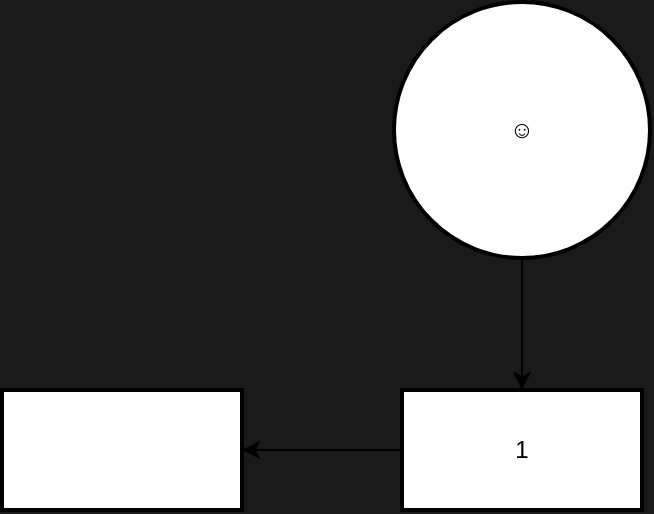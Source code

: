 <mxfile version="13.7.9" type="device" pages="2"><diagram id="tHDt5vbdV259Wo6H76db" name="Page-1"><mxGraphModel dx="2984" dy="1776" grid="1" gridSize="16" guides="1" tooltips="1" connect="1" arrows="1" fold="1" page="0" pageScale="1" pageWidth="827" pageHeight="1169" background="#1A1A1A" math="0" shadow="0"><root><mxCell id="0"/><mxCell id="1" parent="0"/><mxCell id="HOvWKpsVSEo9oxDeDYp_-6" value="" style="edgeStyle=orthogonalEdgeStyle;rounded=0;orthogonalLoop=1;jettySize=auto;html=1;comic=0;snapToPoint=1;" edge="1" parent="1" source="HOvWKpsVSEo9oxDeDYp_-1" target="HOvWKpsVSEo9oxDeDYp_-5"><mxGeometry relative="1" as="geometry"/></mxCell><mxCell id="HOvWKpsVSEo9oxDeDYp_-1" value="☺" style="strokeWidth=2;html=1;shape=mxgraph.flowchart.start_2;whiteSpace=wrap;comic=0;snapToPoint=1;" vertex="1" parent="1"><mxGeometry x="-1024" y="-640" width="128" height="128" as="geometry"/></mxCell><mxCell id="HOvWKpsVSEo9oxDeDYp_-8" value="" style="edgeStyle=orthogonalEdgeStyle;rounded=0;orthogonalLoop=1;jettySize=auto;html=1;comic=0;snapToPoint=1;" edge="1" parent="1" source="HOvWKpsVSEo9oxDeDYp_-5" target="HOvWKpsVSEo9oxDeDYp_-7"><mxGeometry relative="1" as="geometry"/></mxCell><mxCell id="HOvWKpsVSEo9oxDeDYp_-5" value="1" style="whiteSpace=wrap;html=1;strokeWidth=2;comic=0;snapToPoint=1;rounded=0;" vertex="1" parent="1"><mxGeometry x="-1020" y="-446" width="120" height="60" as="geometry"/></mxCell><mxCell id="HOvWKpsVSEo9oxDeDYp_-7" value="" style="whiteSpace=wrap;html=1;strokeWidth=2;comic=0;snapToPoint=1;" vertex="1" parent="1"><mxGeometry x="-1220" y="-446" width="120" height="60" as="geometry"/></mxCell></root></mxGraphModel></diagram><diagram id="RQ8rWyTNPTl-UT1YgUkc" name="Page-2"><mxGraphModel dx="1384" dy="976" grid="1" gridSize="10" guides="1" tooltips="1" connect="1" arrows="1" fold="1" page="1" pageScale="1" pageWidth="827" pageHeight="1169" math="0" shadow="0"><root><mxCell id="5BnHU_z4X3yGe86V_TOn-0"/><mxCell id="5BnHU_z4X3yGe86V_TOn-1" parent="5BnHU_z4X3yGe86V_TOn-0"/></root></mxGraphModel></diagram></mxfile>